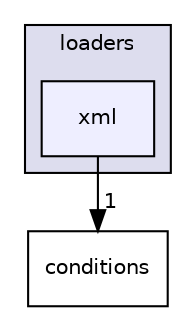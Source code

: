 digraph "/home/mgerhardy/dev/simpleai/src/ai/tree/loaders/xml" {
  compound=true
  node [ fontsize="10", fontname="Helvetica"];
  edge [ labelfontsize="10", labelfontname="Helvetica"];
  subgraph clusterdir_04280633bbaa39fbe350c8eb2fc19a56 {
    graph [ bgcolor="#ddddee", pencolor="black", label="loaders" fontname="Helvetica", fontsize="10", URL="dir_04280633bbaa39fbe350c8eb2fc19a56.html"]
  dir_2ddfbbf7198f99a801439dd6bd0760f8 [shape=box, label="xml", style="filled", fillcolor="#eeeeff", pencolor="black", URL="dir_2ddfbbf7198f99a801439dd6bd0760f8.html"];
  }
  dir_26279f5c56f5918cb81f4f13d1df92ff [shape=box label="conditions" URL="dir_26279f5c56f5918cb81f4f13d1df92ff.html"];
  dir_2ddfbbf7198f99a801439dd6bd0760f8->dir_26279f5c56f5918cb81f4f13d1df92ff [headlabel="1", labeldistance=1.5 headhref="dir_000012_000005.html"];
}
